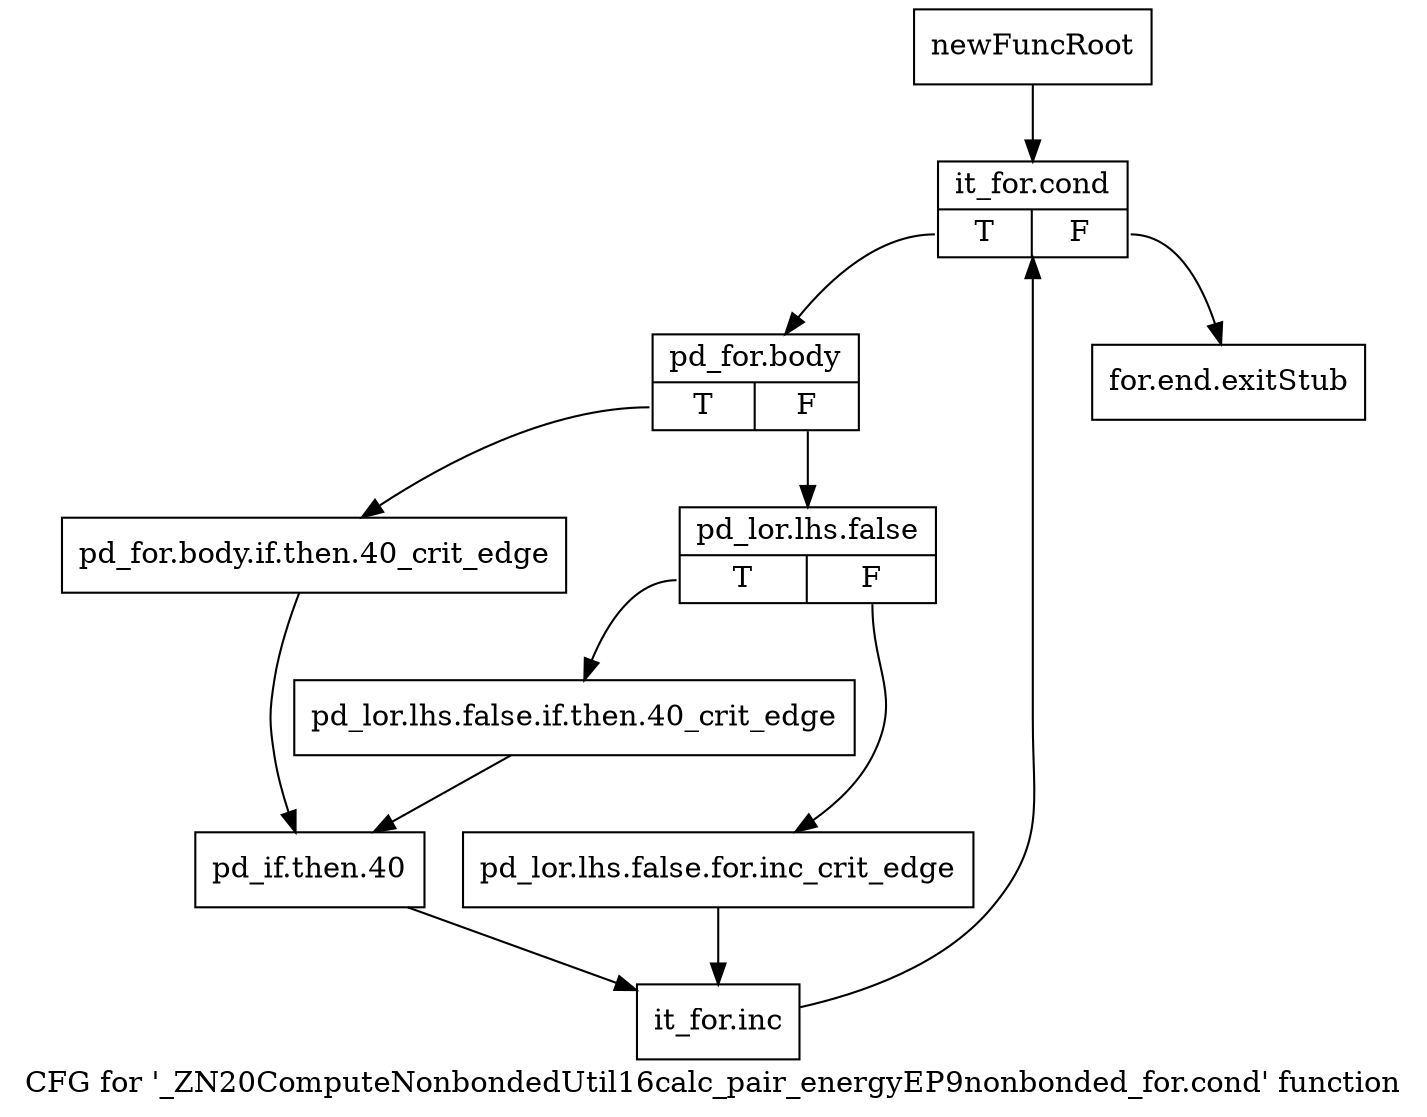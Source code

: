 digraph "CFG for '_ZN20ComputeNonbondedUtil16calc_pair_energyEP9nonbonded_for.cond' function" {
	label="CFG for '_ZN20ComputeNonbondedUtil16calc_pair_energyEP9nonbonded_for.cond' function";

	Node0x22b4d80 [shape=record,label="{newFuncRoot}"];
	Node0x22b4d80 -> Node0x22b4e20;
	Node0x22b4dd0 [shape=record,label="{for.end.exitStub}"];
	Node0x22b4e20 [shape=record,label="{it_for.cond|{<s0>T|<s1>F}}"];
	Node0x22b4e20:s0 -> Node0x22b4e70;
	Node0x22b4e20:s1 -> Node0x22b4dd0;
	Node0x22b4e70 [shape=record,label="{pd_for.body|{<s0>T|<s1>F}}"];
	Node0x22b4e70:s0 -> Node0x22b4fb0;
	Node0x22b4e70:s1 -> Node0x22b4ec0;
	Node0x22b4ec0 [shape=record,label="{pd_lor.lhs.false|{<s0>T|<s1>F}}"];
	Node0x22b4ec0:s0 -> Node0x22b4f60;
	Node0x22b4ec0:s1 -> Node0x22b4f10;
	Node0x22b4f10 [shape=record,label="{pd_lor.lhs.false.for.inc_crit_edge}"];
	Node0x22b4f10 -> Node0x22b5050;
	Node0x22b4f60 [shape=record,label="{pd_lor.lhs.false.if.then.40_crit_edge}"];
	Node0x22b4f60 -> Node0x22b5000;
	Node0x22b4fb0 [shape=record,label="{pd_for.body.if.then.40_crit_edge}"];
	Node0x22b4fb0 -> Node0x22b5000;
	Node0x22b5000 [shape=record,label="{pd_if.then.40}"];
	Node0x22b5000 -> Node0x22b5050;
	Node0x22b5050 [shape=record,label="{it_for.inc}"];
	Node0x22b5050 -> Node0x22b4e20;
}
